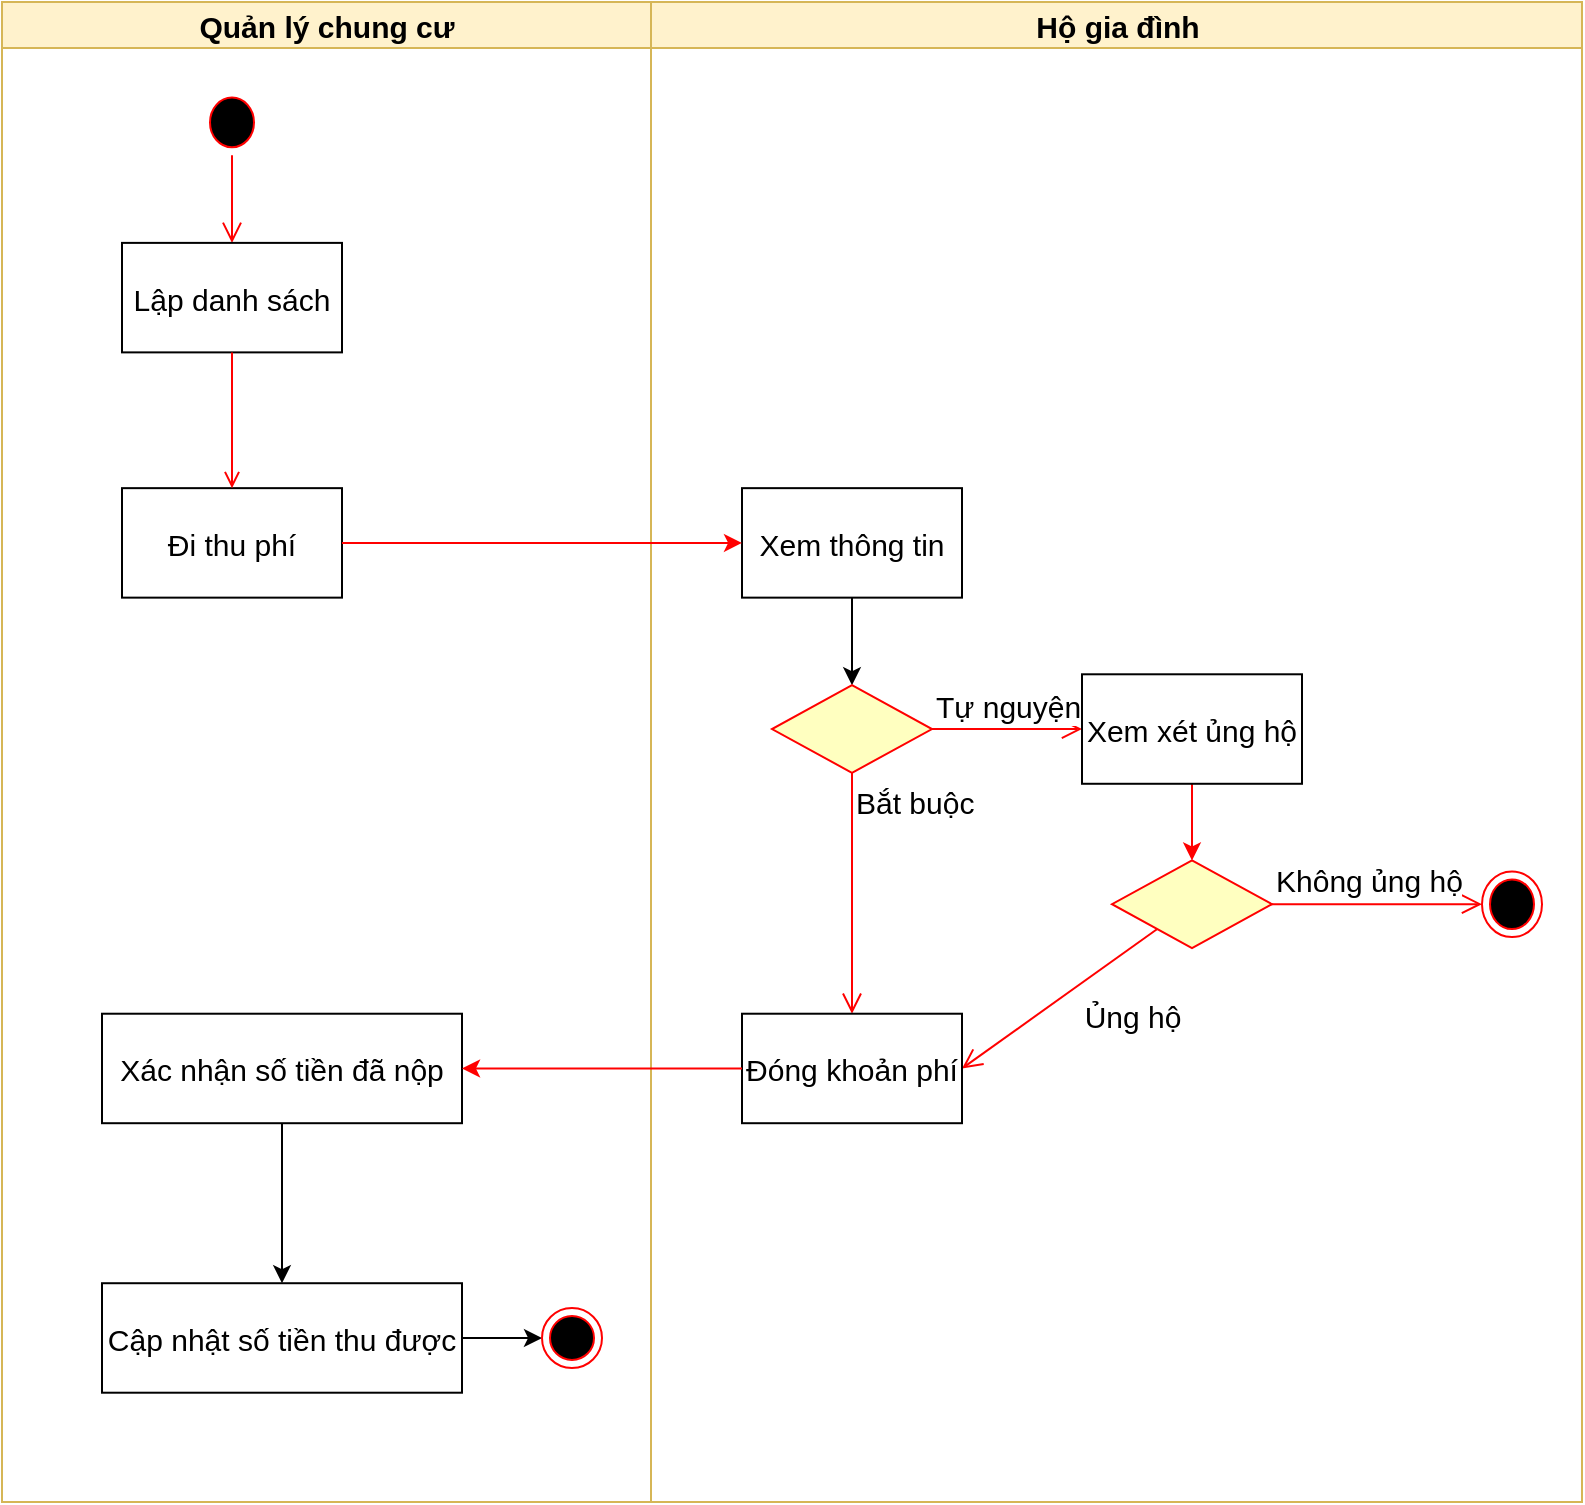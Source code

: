 <mxfile version="26.0.3">
  <diagram name="Page-1" id="e7e014a7-5840-1c2e-5031-d8a46d1fe8dd">
    <mxGraphModel dx="1036" dy="555" grid="1" gridSize="10" guides="1" tooltips="1" connect="1" arrows="1" fold="1" page="1" pageScale="1" pageWidth="1169" pageHeight="826" background="none" math="0" shadow="0">
      <root>
        <mxCell id="0" />
        <mxCell id="1" parent="0" />
        <mxCell id="2" value="Quản lý chung cư" style="swimlane;whiteSpace=wrap;fillColor=#fff2cc;strokeColor=#d6b656;fontSize=15;" parent="1" vertex="1">
          <mxGeometry x="170" y="128" width="324.5" height="750" as="geometry" />
        </mxCell>
        <mxCell id="5" value="" style="ellipse;shape=startState;fillColor=#000000;strokeColor=#ff0000;fontSize=15;" parent="2" vertex="1">
          <mxGeometry x="100" y="43.797" width="30" height="32.848" as="geometry" />
        </mxCell>
        <mxCell id="6" value="" style="edgeStyle=elbowEdgeStyle;elbow=horizontal;verticalAlign=bottom;endArrow=open;endSize=8;strokeColor=#FF0000;endFill=1;rounded=0;fontSize=15;" parent="2" source="5" target="7" edge="1">
          <mxGeometry x="100" y="43.797" as="geometry">
            <mxPoint x="115" y="120.443" as="targetPoint" />
          </mxGeometry>
        </mxCell>
        <mxCell id="7" value="Lập danh sách" style="fontSize=15;" parent="2" vertex="1">
          <mxGeometry x="60" y="120.443" width="110" height="54.747" as="geometry" />
        </mxCell>
        <mxCell id="8" value="Đi thu phí" style="fontSize=15;" parent="2" vertex="1">
          <mxGeometry x="60" y="243.076" width="110" height="54.747" as="geometry" />
        </mxCell>
        <mxCell id="9" value="" style="endArrow=open;strokeColor=#FF0000;endFill=1;rounded=0;fontSize=15;" parent="2" source="7" target="8" edge="1">
          <mxGeometry relative="1" as="geometry" />
        </mxCell>
        <mxCell id="zXokNd3CKHkxed-kSV-L-65" value="" style="edgeStyle=orthogonalEdgeStyle;rounded=0;orthogonalLoop=1;jettySize=auto;html=1;fontSize=15;" parent="2" source="zXokNd3CKHkxed-kSV-L-60" target="zXokNd3CKHkxed-kSV-L-64" edge="1">
          <mxGeometry relative="1" as="geometry" />
        </mxCell>
        <mxCell id="zXokNd3CKHkxed-kSV-L-60" value="Xác nhận số tiền đã nộp" style="fontSize=15;" parent="2" vertex="1">
          <mxGeometry x="50" y="505.861" width="180" height="54.747" as="geometry" />
        </mxCell>
        <mxCell id="zXokNd3CKHkxed-kSV-L-69" value="" style="edgeStyle=orthogonalEdgeStyle;rounded=0;orthogonalLoop=1;jettySize=auto;html=1;fontSize=15;" parent="2" source="zXokNd3CKHkxed-kSV-L-64" edge="1">
          <mxGeometry relative="1" as="geometry">
            <mxPoint x="270.0" y="668.059" as="targetPoint" />
          </mxGeometry>
        </mxCell>
        <mxCell id="zXokNd3CKHkxed-kSV-L-64" value="Cập nhật số tiền thu được" style="fontSize=15;" parent="2" vertex="1">
          <mxGeometry x="50" y="640.608" width="180" height="54.747" as="geometry" />
        </mxCell>
        <mxCell id="zXokNd3CKHkxed-kSV-L-70" value="" style="ellipse;html=1;shape=endState;fillColor=#000000;strokeColor=#ff0000;fontSize=15;" parent="2" vertex="1">
          <mxGeometry x="270" y="652.98" width="30" height="30" as="geometry" />
        </mxCell>
        <mxCell id="3" value="Hộ gia đình" style="swimlane;whiteSpace=wrap;fillColor=#fff2cc;strokeColor=#d6b656;fontSize=15;" parent="1" vertex="1">
          <mxGeometry x="494.5" y="128" width="465.5" height="750" as="geometry" />
        </mxCell>
        <mxCell id="zXokNd3CKHkxed-kSV-L-49" style="rounded=0;orthogonalLoop=1;jettySize=auto;html=1;entryX=0.5;entryY=0;entryDx=0;entryDy=0;fontSize=15;" parent="3" source="15" target="zXokNd3CKHkxed-kSV-L-46" edge="1">
          <mxGeometry relative="1" as="geometry" />
        </mxCell>
        <mxCell id="15" value="Xem thông tin" style="fontSize=15;" parent="3" vertex="1">
          <mxGeometry x="45.5" y="243.076" width="110" height="54.747" as="geometry" />
        </mxCell>
        <mxCell id="zXokNd3CKHkxed-kSV-L-46" value="" style="rhombus;whiteSpace=wrap;html=1;fontColor=#000000;fillColor=#ffffc0;strokeColor=#ff0000;fontSize=15;" parent="3" vertex="1">
          <mxGeometry x="60.5" y="341.62" width="80" height="43.797" as="geometry" />
        </mxCell>
        <mxCell id="zXokNd3CKHkxed-kSV-L-47" value="Tự nguyện&amp;nbsp;" style="edgeStyle=orthogonalEdgeStyle;html=1;align=left;verticalAlign=bottom;endArrow=open;endSize=8;strokeColor=#ff0000;rounded=0;fontSize=15;" parent="3" source="zXokNd3CKHkxed-kSV-L-46" edge="1">
          <mxGeometry x="-1" relative="1" as="geometry">
            <mxPoint x="215.5" y="363.519" as="targetPoint" />
          </mxGeometry>
        </mxCell>
        <mxCell id="zXokNd3CKHkxed-kSV-L-48" value="Bắt buộc" style="html=1;align=left;verticalAlign=top;endArrow=open;endSize=8;strokeColor=#ff0000;rounded=0;entryX=0.5;entryY=0;entryDx=0;entryDy=0;fontSize=15;" parent="3" source="zXokNd3CKHkxed-kSV-L-46" target="zXokNd3CKHkxed-kSV-L-58" edge="1">
          <mxGeometry x="-1" relative="1" as="geometry">
            <mxPoint x="100.5" y="451.114" as="targetPoint" />
          </mxGeometry>
        </mxCell>
        <mxCell id="zXokNd3CKHkxed-kSV-L-56" style="rounded=0;orthogonalLoop=1;jettySize=auto;html=1;exitX=0.5;exitY=1;exitDx=0;exitDy=0;entryX=0.5;entryY=0;entryDx=0;entryDy=0;strokeColor=#ff0000;fontSize=15;" parent="3" source="zXokNd3CKHkxed-kSV-L-50" target="zXokNd3CKHkxed-kSV-L-52" edge="1">
          <mxGeometry relative="1" as="geometry" />
        </mxCell>
        <mxCell id="zXokNd3CKHkxed-kSV-L-50" value="Xem xét ủng hộ" style="fontSize=15;" parent="3" vertex="1">
          <mxGeometry x="215.5" y="336.146" width="110" height="54.747" as="geometry" />
        </mxCell>
        <mxCell id="zXokNd3CKHkxed-kSV-L-52" value="" style="rhombus;whiteSpace=wrap;html=1;fontColor=#000000;fillColor=#ffffc0;strokeColor=#ff0000;fontSize=15;" parent="3" vertex="1">
          <mxGeometry x="230.5" y="429.215" width="80" height="43.797" as="geometry" />
        </mxCell>
        <mxCell id="zXokNd3CKHkxed-kSV-L-53" value="Không ủng hộ" style="edgeStyle=orthogonalEdgeStyle;html=1;align=left;verticalAlign=bottom;endArrow=open;endSize=8;strokeColor=#ff0000;rounded=0;fontSize=15;" parent="3" source="zXokNd3CKHkxed-kSV-L-52" edge="1">
          <mxGeometry x="-1" relative="1" as="geometry">
            <mxPoint x="415.5" y="451.114" as="targetPoint" />
          </mxGeometry>
        </mxCell>
        <mxCell id="zXokNd3CKHkxed-kSV-L-54" value="" style="html=1;align=left;verticalAlign=top;endArrow=open;endSize=8;strokeColor=#ff0000;rounded=0;entryX=1;entryY=0.5;entryDx=0;entryDy=0;fontSize=15;" parent="3" source="zXokNd3CKHkxed-kSV-L-52" target="zXokNd3CKHkxed-kSV-L-58" edge="1">
          <mxGeometry x="-1" relative="1" as="geometry">
            <mxPoint x="270.5" y="538.709" as="targetPoint" />
          </mxGeometry>
        </mxCell>
        <mxCell id="zXokNd3CKHkxed-kSV-L-57" value="" style="ellipse;html=1;shape=endState;fillColor=#000000;strokeColor=#ff0000;fontSize=15;" parent="3" vertex="1">
          <mxGeometry x="415.5" y="434.69" width="30" height="32.848" as="geometry" />
        </mxCell>
        <mxCell id="zXokNd3CKHkxed-kSV-L-58" value="Đóng khoản phí" style="fontSize=15;" parent="3" vertex="1">
          <mxGeometry x="45.5" y="505.861" width="110" height="54.747" as="geometry" />
        </mxCell>
        <mxCell id="zXokNd3CKHkxed-kSV-L-59" value="Ủng hộ" style="text;html=1;align=center;verticalAlign=middle;resizable=0;points=[];autosize=1;strokeColor=none;fillColor=none;fontSize=15;" parent="3" vertex="1">
          <mxGeometry x="205.5" y="492.002" width="70" height="30" as="geometry" />
        </mxCell>
        <mxCell id="zXokNd3CKHkxed-kSV-L-43" style="rounded=0;orthogonalLoop=1;jettySize=auto;html=1;entryX=0;entryY=0.5;entryDx=0;entryDy=0;fillColor=#f8cecc;strokeColor=#ff0000;fontSize=15;" parent="1" source="8" target="15" edge="1">
          <mxGeometry relative="1" as="geometry" />
        </mxCell>
        <mxCell id="zXokNd3CKHkxed-kSV-L-61" style="rounded=0;orthogonalLoop=1;jettySize=auto;html=1;exitX=0;exitY=0.5;exitDx=0;exitDy=0;entryX=1;entryY=0.5;entryDx=0;entryDy=0;strokeColor=#ff0000;fontSize=15;" parent="1" source="zXokNd3CKHkxed-kSV-L-58" target="zXokNd3CKHkxed-kSV-L-60" edge="1">
          <mxGeometry relative="1" as="geometry" />
        </mxCell>
      </root>
    </mxGraphModel>
  </diagram>
</mxfile>
